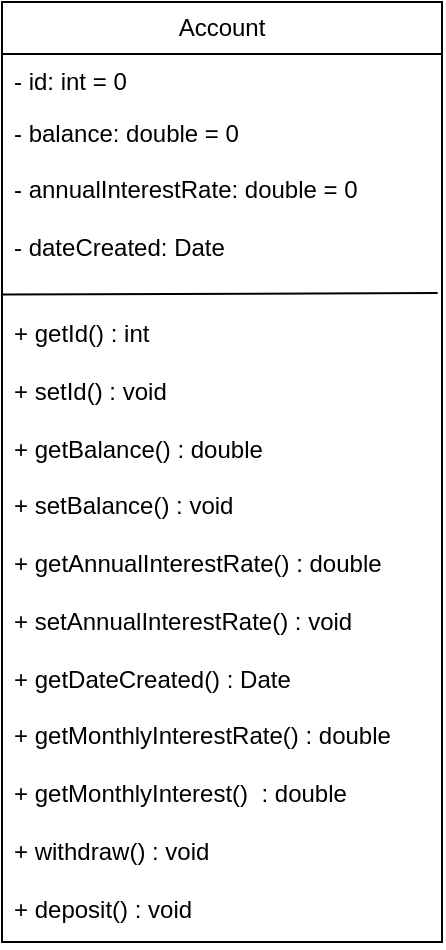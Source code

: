 <mxfile version="24.7.12">
  <diagram name="Page-1" id="e7e014a7-5840-1c2e-5031-d8a46d1fe8dd">
    <mxGraphModel dx="393" dy="484" grid="1" gridSize="10" guides="1" tooltips="1" connect="1" arrows="1" fold="1" page="1" pageScale="1" pageWidth="1169" pageHeight="826" background="none" math="0" shadow="0">
      <root>
        <mxCell id="0" />
        <mxCell id="1" parent="0" />
        <mxCell id="SBdtc1Gj_WOZFHIfLk9g-41" value="Account" style="swimlane;fontStyle=0;childLayout=stackLayout;horizontal=1;startSize=26;fillColor=none;horizontalStack=0;resizeParent=1;resizeParentMax=0;resizeLast=0;collapsible=1;marginBottom=0;whiteSpace=wrap;html=1;" parent="1" vertex="1">
          <mxGeometry x="440" y="300" width="220" height="470" as="geometry" />
        </mxCell>
        <mxCell id="SBdtc1Gj_WOZFHIfLk9g-42" value="- id: int = 0" style="text;strokeColor=none;fillColor=none;align=left;verticalAlign=top;spacingLeft=4;spacingRight=4;overflow=hidden;rotatable=0;points=[[0,0.5],[1,0.5]];portConstraint=eastwest;whiteSpace=wrap;html=1;" parent="SBdtc1Gj_WOZFHIfLk9g-41" vertex="1">
          <mxGeometry y="26" width="220" height="26" as="geometry" />
        </mxCell>
        <mxCell id="SBdtc1Gj_WOZFHIfLk9g-43" value="&lt;span class=&quot;hljs-operator&quot;&gt;-&lt;/span&gt; balance: &lt;span class=&quot;hljs-keyword&quot;&gt;double = 0&lt;/span&gt;" style="text;strokeColor=none;fillColor=none;align=left;verticalAlign=top;spacingLeft=4;spacingRight=4;overflow=hidden;rotatable=0;points=[[0,0.5],[1,0.5]];portConstraint=eastwest;whiteSpace=wrap;html=1;" parent="SBdtc1Gj_WOZFHIfLk9g-41" vertex="1">
          <mxGeometry y="52" width="220" height="28" as="geometry" />
        </mxCell>
        <mxCell id="ecvFCxBgy7Agufj1i3fL-6" value="" style="endArrow=none;html=1;rounded=0;exitX=0.016;exitY=0.17;exitDx=0;exitDy=0;exitPerimeter=0;entryX=1.006;entryY=0.168;entryDx=0;entryDy=0;entryPerimeter=0;" parent="SBdtc1Gj_WOZFHIfLk9g-41" edge="1">
          <mxGeometry width="50" height="50" relative="1" as="geometry">
            <mxPoint x="-1.319e-13" y="146.3" as="sourcePoint" />
            <mxPoint x="217.8" y="145.52" as="targetPoint" />
          </mxGeometry>
        </mxCell>
        <mxCell id="SBdtc1Gj_WOZFHIfLk9g-44" value="&lt;span class=&quot;hljs-operator&quot;&gt;-&lt;/span&gt; annualInterestRate: &lt;span class=&quot;hljs-keyword&quot;&gt;double = 0&lt;/span&gt;&lt;div&gt;&amp;nbsp;&lt;/div&gt;&lt;div&gt;&lt;span class=&quot;hljs-operator&quot;&gt;-&lt;/span&gt; dateCreated: &lt;span class=&quot;hljs-type&quot;&gt;Date&lt;/span&gt;&lt;br&gt;&lt;/div&gt;&lt;div&gt;&lt;span class=&quot;hljs-type&quot;&gt;&lt;br&gt;&lt;/span&gt;&lt;/div&gt;&lt;div&gt;&lt;span class=&quot;hljs-type&quot;&gt;&lt;br&gt;&lt;/span&gt;&lt;/div&gt;&lt;div&gt;+ getId() : int&amp;nbsp;&lt;/div&gt;&lt;div&gt;&lt;br&gt;&lt;/div&gt;&lt;div&gt;+ setId() : void&amp;nbsp;&lt;/div&gt;&lt;div&gt;&lt;br&gt;&lt;/div&gt;&lt;div&gt;+ getBalance() : double&lt;/div&gt;&lt;div&gt;&lt;br&gt;&lt;/div&gt;&lt;div&gt;+ setBalance() : void&amp;nbsp;&lt;/div&gt;&lt;div&gt;&lt;span style=&quot;background-color: initial;&quot;&gt;&lt;br&gt;&lt;/span&gt;&lt;/div&gt;&lt;div&gt;&lt;span style=&quot;background-color: initial;&quot;&gt;+ getAnnualInterestRate() : double&lt;/span&gt;&lt;br&gt;&lt;/div&gt;&lt;div&gt;&lt;br&gt;&lt;/div&gt;&lt;div&gt;+ setAnnualInterestRate() : void&amp;nbsp;&lt;/div&gt;&lt;div&gt;&lt;br&gt;&lt;/div&gt;&lt;div&gt;+ getDateCreated() : Date&lt;/div&gt;&lt;div&gt;&lt;br&gt;&lt;/div&gt;&lt;div&gt;+ getMonthlyInterestRate() : double&amp;nbsp;&lt;/div&gt;&lt;div&gt;&lt;br&gt;&lt;/div&gt;&lt;div&gt;+ getMonthlyInterest()&amp;nbsp; : double&lt;/div&gt;&lt;div&gt;&lt;br&gt;&lt;/div&gt;&lt;div&gt;+ withdraw() : void&amp;nbsp;&lt;/div&gt;&lt;div&gt;&lt;br&gt;&lt;/div&gt;&lt;div&gt;+ deposit() : void&amp;nbsp;&lt;/div&gt;&lt;div&gt;&lt;br&gt;&lt;/div&gt;&lt;div&gt;&lt;br&gt;&lt;/div&gt;" style="text;strokeColor=none;fillColor=none;align=left;verticalAlign=top;spacingLeft=4;spacingRight=4;overflow=hidden;rotatable=0;points=[[0,0.5],[1,0.5]];portConstraint=eastwest;whiteSpace=wrap;html=1;" parent="SBdtc1Gj_WOZFHIfLk9g-41" vertex="1">
          <mxGeometry y="80" width="220" height="390" as="geometry" />
        </mxCell>
      </root>
    </mxGraphModel>
  </diagram>
</mxfile>
